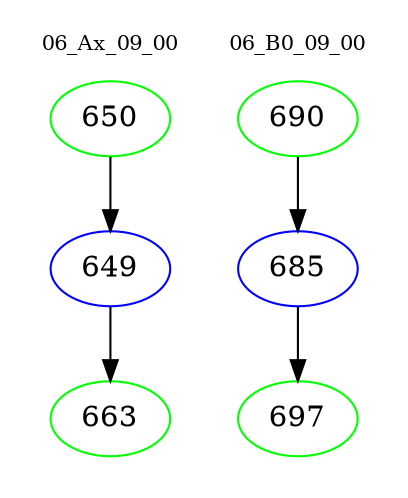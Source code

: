 digraph{
subgraph cluster_0 {
color = white
label = "06_Ax_09_00";
fontsize=10;
T0_650 [label="650", color="green"]
T0_650 -> T0_649 [color="black"]
T0_649 [label="649", color="blue"]
T0_649 -> T0_663 [color="black"]
T0_663 [label="663", color="green"]
}
subgraph cluster_1 {
color = white
label = "06_B0_09_00";
fontsize=10;
T1_690 [label="690", color="green"]
T1_690 -> T1_685 [color="black"]
T1_685 [label="685", color="blue"]
T1_685 -> T1_697 [color="black"]
T1_697 [label="697", color="green"]
}
}
